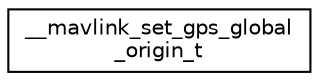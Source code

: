 digraph "Graphical Class Hierarchy"
{
 // INTERACTIVE_SVG=YES
  edge [fontname="Helvetica",fontsize="10",labelfontname="Helvetica",labelfontsize="10"];
  node [fontname="Helvetica",fontsize="10",shape=record];
  rankdir="LR";
  Node1 [label="__mavlink_set_gps_global\l_origin_t",height=0.2,width=0.4,color="black", fillcolor="white", style="filled",URL="$struct____mavlink__set__gps__global__origin__t.html"];
}
